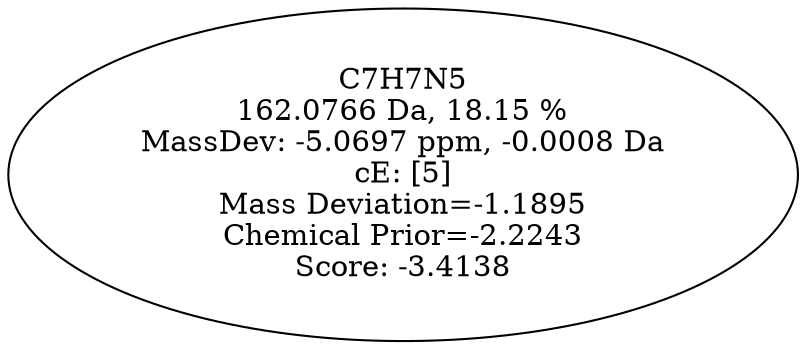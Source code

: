 strict digraph {
v1 [label="C7H7N5\n162.0766 Da, 18.15 %\nMassDev: -5.0697 ppm, -0.0008 Da\ncE: [5]\nMass Deviation=-1.1895\nChemical Prior=-2.2243\nScore: -3.4138"];
}
